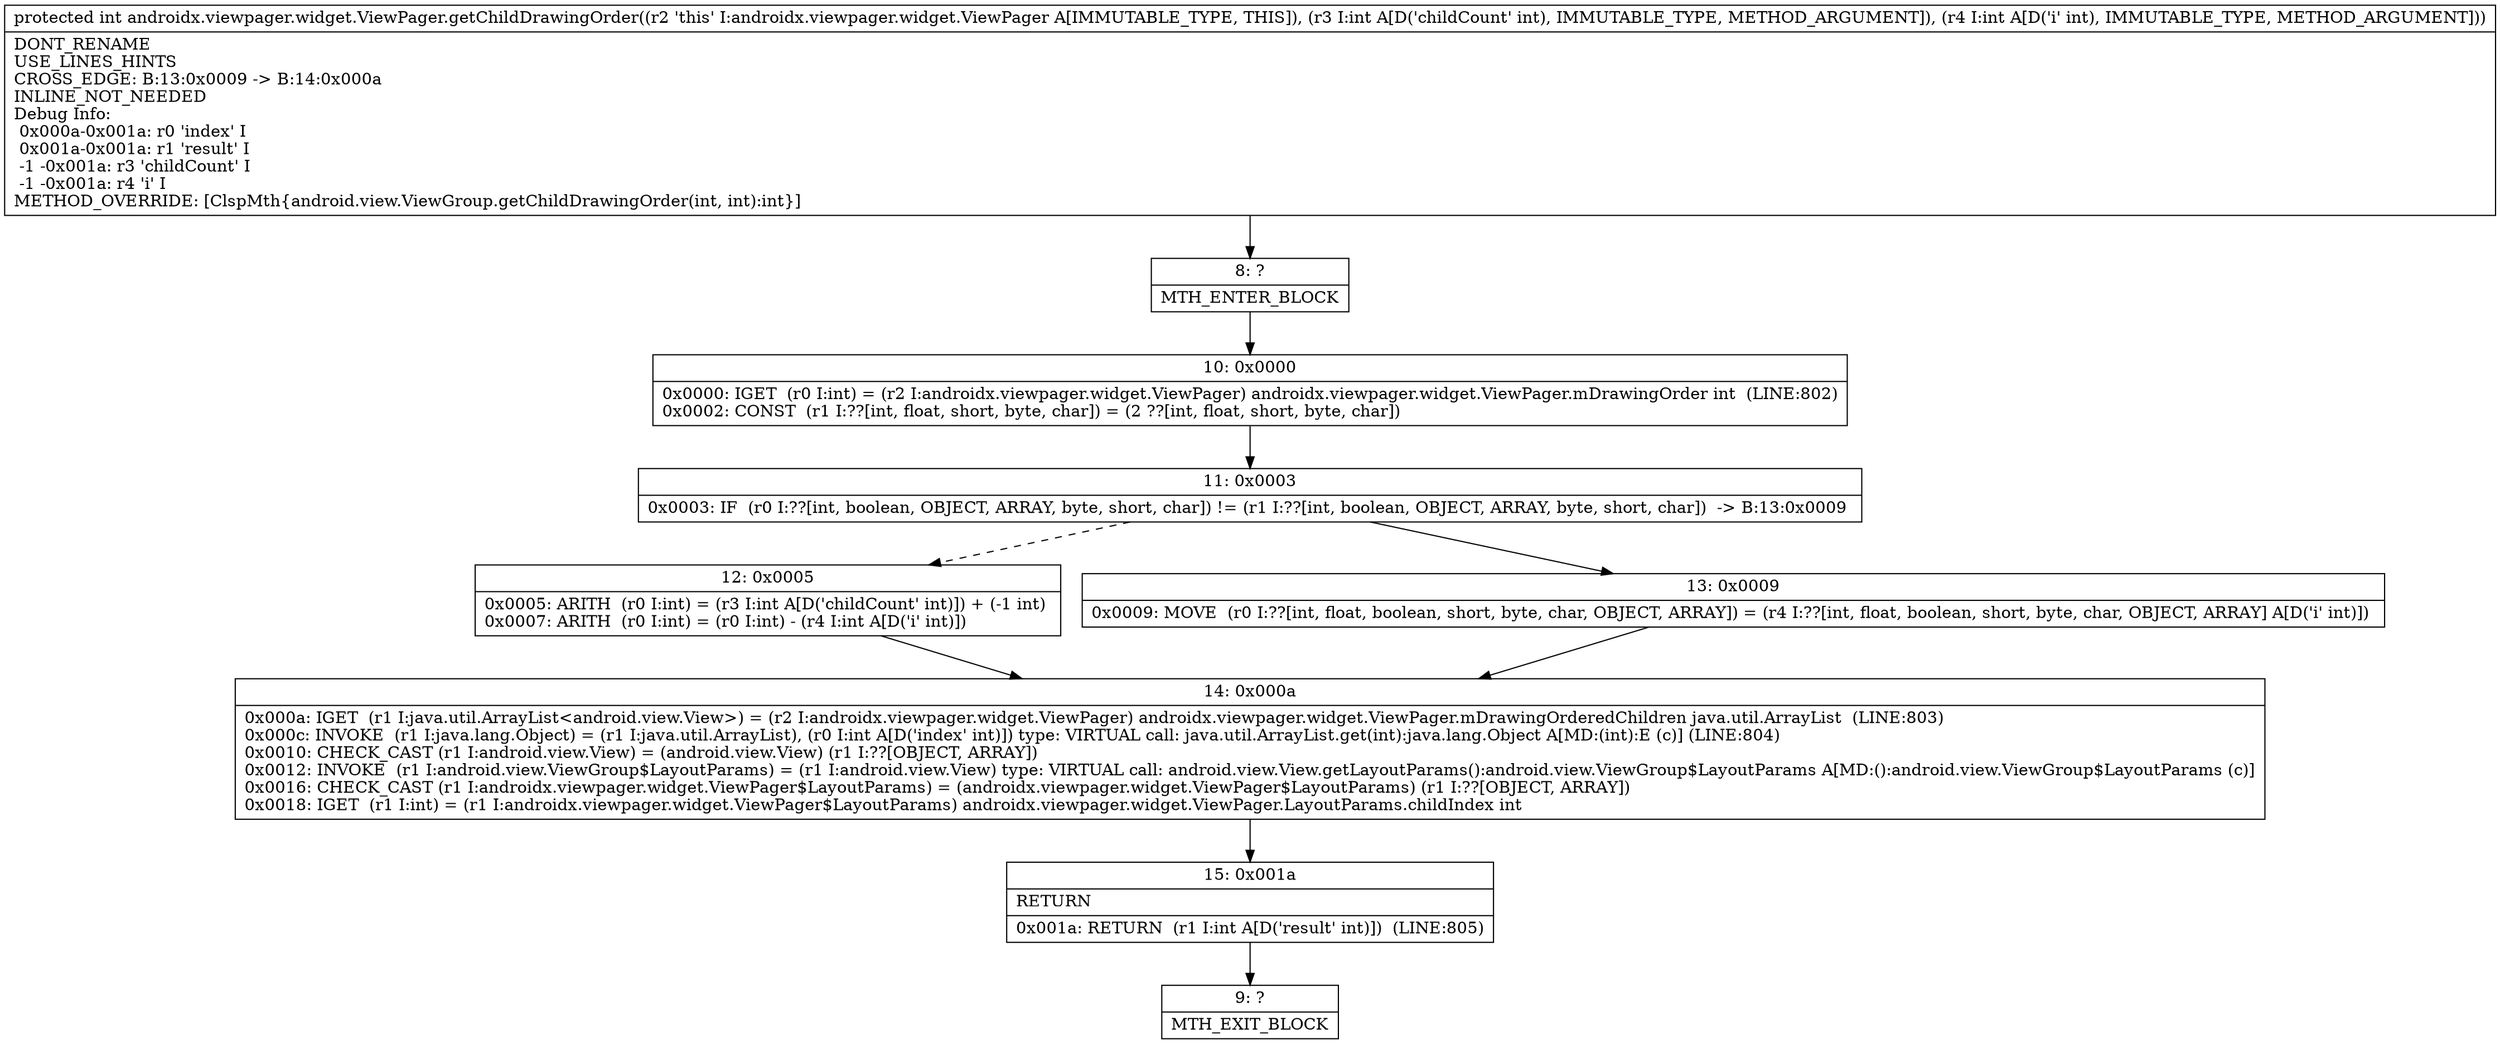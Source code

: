 digraph "CFG forandroidx.viewpager.widget.ViewPager.getChildDrawingOrder(II)I" {
Node_8 [shape=record,label="{8\:\ ?|MTH_ENTER_BLOCK\l}"];
Node_10 [shape=record,label="{10\:\ 0x0000|0x0000: IGET  (r0 I:int) = (r2 I:androidx.viewpager.widget.ViewPager) androidx.viewpager.widget.ViewPager.mDrawingOrder int  (LINE:802)\l0x0002: CONST  (r1 I:??[int, float, short, byte, char]) = (2 ??[int, float, short, byte, char]) \l}"];
Node_11 [shape=record,label="{11\:\ 0x0003|0x0003: IF  (r0 I:??[int, boolean, OBJECT, ARRAY, byte, short, char]) != (r1 I:??[int, boolean, OBJECT, ARRAY, byte, short, char])  \-\> B:13:0x0009 \l}"];
Node_12 [shape=record,label="{12\:\ 0x0005|0x0005: ARITH  (r0 I:int) = (r3 I:int A[D('childCount' int)]) + (\-1 int) \l0x0007: ARITH  (r0 I:int) = (r0 I:int) \- (r4 I:int A[D('i' int)]) \l}"];
Node_14 [shape=record,label="{14\:\ 0x000a|0x000a: IGET  (r1 I:java.util.ArrayList\<android.view.View\>) = (r2 I:androidx.viewpager.widget.ViewPager) androidx.viewpager.widget.ViewPager.mDrawingOrderedChildren java.util.ArrayList  (LINE:803)\l0x000c: INVOKE  (r1 I:java.lang.Object) = (r1 I:java.util.ArrayList), (r0 I:int A[D('index' int)]) type: VIRTUAL call: java.util.ArrayList.get(int):java.lang.Object A[MD:(int):E (c)] (LINE:804)\l0x0010: CHECK_CAST (r1 I:android.view.View) = (android.view.View) (r1 I:??[OBJECT, ARRAY]) \l0x0012: INVOKE  (r1 I:android.view.ViewGroup$LayoutParams) = (r1 I:android.view.View) type: VIRTUAL call: android.view.View.getLayoutParams():android.view.ViewGroup$LayoutParams A[MD:():android.view.ViewGroup$LayoutParams (c)]\l0x0016: CHECK_CAST (r1 I:androidx.viewpager.widget.ViewPager$LayoutParams) = (androidx.viewpager.widget.ViewPager$LayoutParams) (r1 I:??[OBJECT, ARRAY]) \l0x0018: IGET  (r1 I:int) = (r1 I:androidx.viewpager.widget.ViewPager$LayoutParams) androidx.viewpager.widget.ViewPager.LayoutParams.childIndex int \l}"];
Node_15 [shape=record,label="{15\:\ 0x001a|RETURN\l|0x001a: RETURN  (r1 I:int A[D('result' int)])  (LINE:805)\l}"];
Node_9 [shape=record,label="{9\:\ ?|MTH_EXIT_BLOCK\l}"];
Node_13 [shape=record,label="{13\:\ 0x0009|0x0009: MOVE  (r0 I:??[int, float, boolean, short, byte, char, OBJECT, ARRAY]) = (r4 I:??[int, float, boolean, short, byte, char, OBJECT, ARRAY] A[D('i' int)]) \l}"];
MethodNode[shape=record,label="{protected int androidx.viewpager.widget.ViewPager.getChildDrawingOrder((r2 'this' I:androidx.viewpager.widget.ViewPager A[IMMUTABLE_TYPE, THIS]), (r3 I:int A[D('childCount' int), IMMUTABLE_TYPE, METHOD_ARGUMENT]), (r4 I:int A[D('i' int), IMMUTABLE_TYPE, METHOD_ARGUMENT]))  | DONT_RENAME\lUSE_LINES_HINTS\lCROSS_EDGE: B:13:0x0009 \-\> B:14:0x000a\lINLINE_NOT_NEEDED\lDebug Info:\l  0x000a\-0x001a: r0 'index' I\l  0x001a\-0x001a: r1 'result' I\l  \-1 \-0x001a: r3 'childCount' I\l  \-1 \-0x001a: r4 'i' I\lMETHOD_OVERRIDE: [ClspMth\{android.view.ViewGroup.getChildDrawingOrder(int, int):int\}]\l}"];
MethodNode -> Node_8;Node_8 -> Node_10;
Node_10 -> Node_11;
Node_11 -> Node_12[style=dashed];
Node_11 -> Node_13;
Node_12 -> Node_14;
Node_14 -> Node_15;
Node_15 -> Node_9;
Node_13 -> Node_14;
}

